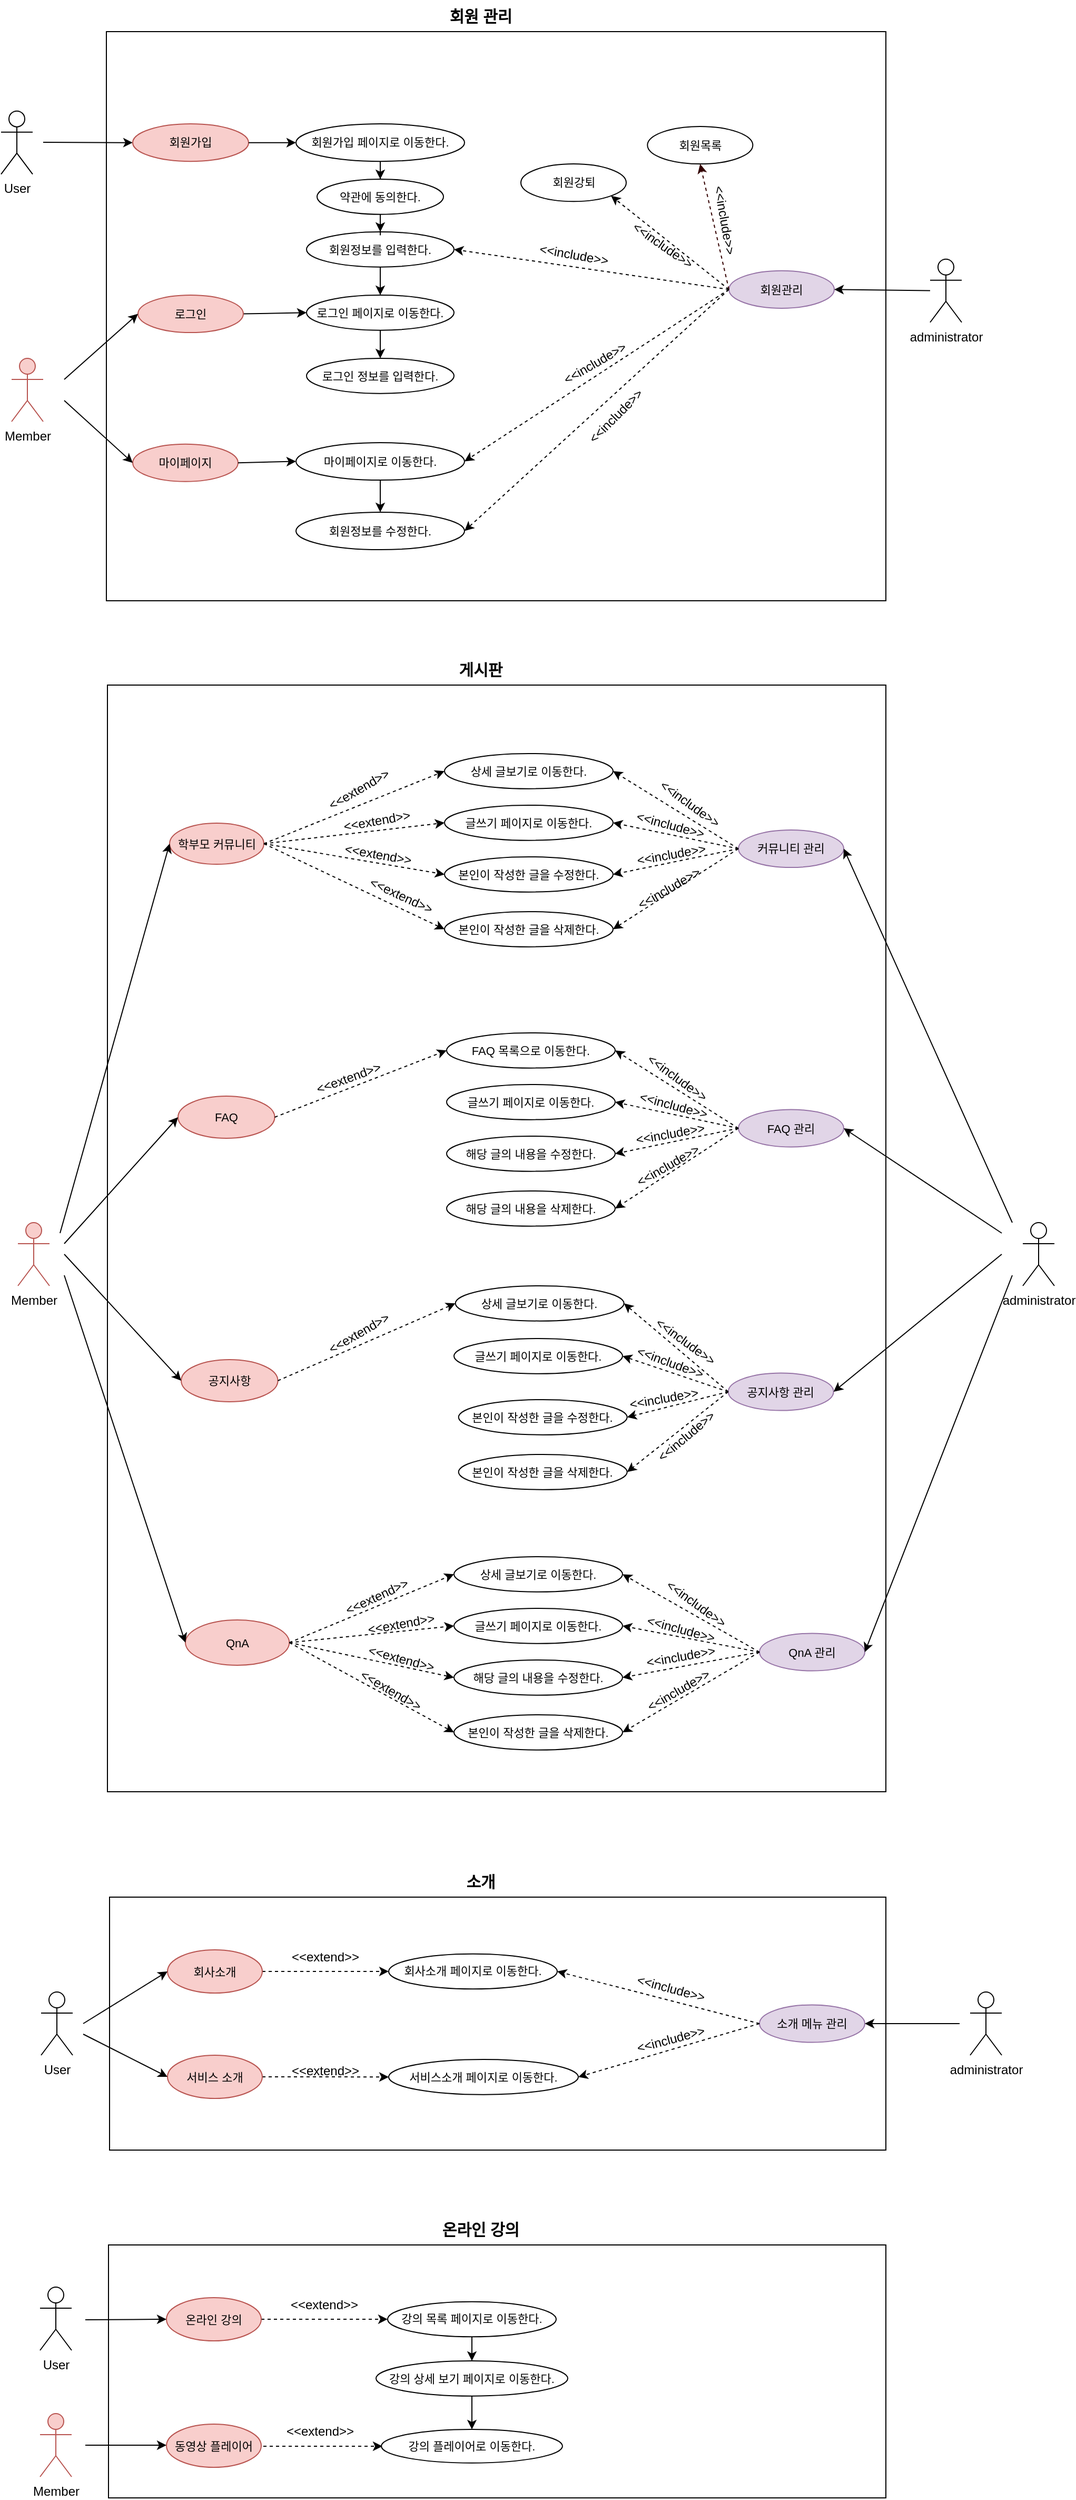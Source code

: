 <mxfile version="21.6.8" type="device">
  <diagram name="페이지-1" id="FXdm9EhiizhV5ZvjEC0G">
    <mxGraphModel dx="1861" dy="1169" grid="0" gridSize="10" guides="1" tooltips="1" connect="1" arrows="1" fold="1" page="0" pageScale="1" pageWidth="827" pageHeight="1169" math="0" shadow="0">
      <root>
        <mxCell id="0" />
        <mxCell id="1" parent="0" />
        <mxCell id="F0JioWCo4Qzg_TsHQdJf-38" value="" style="rounded=0;whiteSpace=wrap;html=1;" parent="1" vertex="1">
          <mxGeometry x="11" y="520" width="739" height="1050" as="geometry" />
        </mxCell>
        <mxCell id="-Qgl4ysdJtrphELewiQ6-1" value="" style="rounded=0;whiteSpace=wrap;html=1;" parent="1" vertex="1">
          <mxGeometry x="10" y="-100" width="740" height="540" as="geometry" />
        </mxCell>
        <object label="User" id="-Qgl4ysdJtrphELewiQ6-2">
          <mxCell style="shape=umlActor;verticalLabelPosition=bottom;verticalAlign=top;html=1;outlineConnect=0;" parent="1" vertex="1">
            <mxGeometry x="-90" y="-24.66" width="30" height="60" as="geometry" />
          </mxCell>
        </object>
        <mxCell id="-Qgl4ysdJtrphELewiQ6-11" style="edgeStyle=orthogonalEdgeStyle;rounded=0;orthogonalLoop=1;jettySize=auto;html=1;exitX=0.5;exitY=1;exitDx=0;exitDy=0;" parent="1" source="-Qgl4ysdJtrphELewiQ6-4" target="-Qgl4ysdJtrphELewiQ6-6" edge="1">
          <mxGeometry relative="1" as="geometry">
            <mxPoint x="270" y="120.0" as="sourcePoint" />
          </mxGeometry>
        </mxCell>
        <mxCell id="-Qgl4ysdJtrphELewiQ6-4" value="회원가입 페이지로 이동한다." style="ellipse;whiteSpace=wrap;html=1;fontSize=11;" parent="1" vertex="1">
          <mxGeometry x="190" y="-12.44" width="160" height="35.56" as="geometry" />
        </mxCell>
        <mxCell id="F0JioWCo4Qzg_TsHQdJf-168" style="edgeStyle=orthogonalEdgeStyle;rounded=0;orthogonalLoop=1;jettySize=auto;html=1;exitX=0.5;exitY=1;exitDx=0;exitDy=0;" parent="1" source="-Qgl4ysdJtrphELewiQ6-5" target="-Qgl4ysdJtrphELewiQ6-13" edge="1">
          <mxGeometry relative="1" as="geometry" />
        </mxCell>
        <mxCell id="-Qgl4ysdJtrphELewiQ6-5" value="회원정보를 입력한다." style="ellipse;whiteSpace=wrap;html=1;fontSize=11;" parent="1" vertex="1">
          <mxGeometry x="200" y="90" width="140" height="33.33" as="geometry" />
        </mxCell>
        <mxCell id="-Qgl4ysdJtrphELewiQ6-12" style="edgeStyle=orthogonalEdgeStyle;rounded=0;orthogonalLoop=1;jettySize=auto;html=1;exitX=0.5;exitY=1;exitDx=0;exitDy=0;" parent="1" source="-Qgl4ysdJtrphELewiQ6-6" target="-Qgl4ysdJtrphELewiQ6-5" edge="1">
          <mxGeometry relative="1" as="geometry" />
        </mxCell>
        <mxCell id="-Qgl4ysdJtrphELewiQ6-6" value="약관에 동의한다." style="ellipse;whiteSpace=wrap;html=1;fontSize=11;" parent="1" vertex="1">
          <mxGeometry x="210" y="40" width="120" height="33.34" as="geometry" />
        </mxCell>
        <mxCell id="-Qgl4ysdJtrphELewiQ6-7" value="Member" style="shape=umlActor;verticalLabelPosition=bottom;verticalAlign=top;html=1;outlineConnect=0;fillColor=#f8cecc;strokeColor=#b85450;" parent="1" vertex="1">
          <mxGeometry x="-80" y="210" width="30" height="60" as="geometry" />
        </mxCell>
        <mxCell id="-Qgl4ysdJtrphELewiQ6-10" value="" style="endArrow=classic;html=1;rounded=0;entryX=0;entryY=0.5;entryDx=0;entryDy=0;" parent="1" target="F0JioWCo4Qzg_TsHQdJf-143" edge="1">
          <mxGeometry width="50" height="50" relative="1" as="geometry">
            <mxPoint x="-50" y="5" as="sourcePoint" />
            <mxPoint x="150" y="-101" as="targetPoint" />
          </mxGeometry>
        </mxCell>
        <mxCell id="-Qgl4ysdJtrphELewiQ6-19" style="edgeStyle=orthogonalEdgeStyle;rounded=0;orthogonalLoop=1;jettySize=auto;html=1;exitX=0.5;exitY=1;exitDx=0;exitDy=0;" parent="1" source="-Qgl4ysdJtrphELewiQ6-13" target="-Qgl4ysdJtrphELewiQ6-17" edge="1">
          <mxGeometry relative="1" as="geometry" />
        </mxCell>
        <mxCell id="-Qgl4ysdJtrphELewiQ6-13" value="로그인 페이지로 이동한다." style="ellipse;whiteSpace=wrap;html=1;fontSize=11;" parent="1" vertex="1">
          <mxGeometry x="200" y="150" width="140" height="33.33" as="geometry" />
        </mxCell>
        <mxCell id="-Qgl4ysdJtrphELewiQ6-16" value="" style="endArrow=classic;html=1;rounded=0;entryX=0;entryY=0.5;entryDx=0;entryDy=0;exitX=1;exitY=0.5;exitDx=0;exitDy=0;" parent="1" source="F0JioWCo4Qzg_TsHQdJf-145" target="-Qgl4ysdJtrphELewiQ6-13" edge="1">
          <mxGeometry width="50" height="50" relative="1" as="geometry">
            <mxPoint x="105" y="148.56" as="sourcePoint" />
            <mxPoint x="470" y="197.56" as="targetPoint" />
          </mxGeometry>
        </mxCell>
        <mxCell id="-Qgl4ysdJtrphELewiQ6-17" value="로그인 정보를 입력한다." style="ellipse;whiteSpace=wrap;html=1;fontSize=11;" parent="1" vertex="1">
          <mxGeometry x="200" y="210" width="140" height="33.33" as="geometry" />
        </mxCell>
        <mxCell id="-Qgl4ysdJtrphELewiQ6-20" value="&lt;span style=&quot;font-size: 15px;&quot;&gt;회원 관리&lt;/span&gt;" style="text;html=1;align=center;verticalAlign=middle;resizable=0;points=[];autosize=1;strokeColor=none;fillColor=none;fontSize=14;fontStyle=1" parent="1" vertex="1">
          <mxGeometry x="320" y="-130" width="90" height="30" as="geometry" />
        </mxCell>
        <mxCell id="-Qgl4ysdJtrphELewiQ6-35" value="administrator" style="shape=umlActor;verticalLabelPosition=bottom;verticalAlign=top;html=1;outlineConnect=0;" parent="1" vertex="1">
          <mxGeometry x="792" y="115.88" width="30" height="60" as="geometry" />
        </mxCell>
        <mxCell id="-Qgl4ysdJtrphELewiQ6-37" value="회원관리" style="ellipse;whiteSpace=wrap;html=1;fontSize=11;fillColor=#e1d5e7;strokeColor=#9673a6;" parent="1" vertex="1">
          <mxGeometry x="601" y="126.88" width="100" height="35.56" as="geometry" />
        </mxCell>
        <mxCell id="-Qgl4ysdJtrphELewiQ6-38" value="회원강퇴" style="ellipse;whiteSpace=wrap;html=1;fontSize=11;" parent="1" vertex="1">
          <mxGeometry x="403.5" y="25.56" width="100" height="35.56" as="geometry" />
        </mxCell>
        <mxCell id="-Qgl4ysdJtrphELewiQ6-39" value="회원목록" style="ellipse;whiteSpace=wrap;html=1;fontSize=11;" parent="1" vertex="1">
          <mxGeometry x="523.67" y="-10" width="100" height="35.56" as="geometry" />
        </mxCell>
        <mxCell id="-Qgl4ysdJtrphELewiQ6-41" value="" style="endArrow=classic;html=1;rounded=0;exitX=0;exitY=0.5;exitDx=0;exitDy=0;entryX=1;entryY=0.5;entryDx=0;entryDy=0;dashed=1;" parent="1" source="-Qgl4ysdJtrphELewiQ6-37" target="-Qgl4ysdJtrphELewiQ6-5" edge="1">
          <mxGeometry width="50" height="50" relative="1" as="geometry">
            <mxPoint x="420" y="356.88" as="sourcePoint" />
            <mxPoint x="470" y="306.88" as="targetPoint" />
          </mxGeometry>
        </mxCell>
        <mxCell id="-Qgl4ysdJtrphELewiQ6-42" value="" style="endArrow=classic;html=1;rounded=0;exitX=0;exitY=0.5;exitDx=0;exitDy=0;entryX=1;entryY=1;entryDx=0;entryDy=0;dashed=1;" parent="1" source="-Qgl4ysdJtrphELewiQ6-37" target="-Qgl4ysdJtrphELewiQ6-38" edge="1">
          <mxGeometry width="50" height="50" relative="1" as="geometry">
            <mxPoint x="511" y="386.88" as="sourcePoint" />
            <mxPoint x="561" y="336.88" as="targetPoint" />
          </mxGeometry>
        </mxCell>
        <mxCell id="-Qgl4ysdJtrphELewiQ6-43" value="" style="endArrow=classic;html=1;rounded=0;entryX=0.5;entryY=1;entryDx=0;entryDy=0;exitX=0;exitY=0.5;exitDx=0;exitDy=0;fillColor=#ffe6cc;strokeColor=#330000;dashed=1;" parent="1" source="-Qgl4ysdJtrphELewiQ6-37" target="-Qgl4ysdJtrphELewiQ6-39" edge="1">
          <mxGeometry width="50" height="50" relative="1" as="geometry">
            <mxPoint x="531" y="126.88" as="sourcePoint" />
            <mxPoint x="561" y="336.88" as="targetPoint" />
          </mxGeometry>
        </mxCell>
        <mxCell id="-Qgl4ysdJtrphELewiQ6-50" value="&amp;lt;&amp;lt;include&amp;gt;&amp;gt;" style="text;html=1;strokeColor=none;fillColor=none;align=center;verticalAlign=middle;whiteSpace=wrap;rounded=0;rotation=35;" parent="1" vertex="1">
          <mxGeometry x="508" y="88.44" width="60" height="30" as="geometry" />
        </mxCell>
        <mxCell id="-Qgl4ysdJtrphELewiQ6-52" value="" style="endArrow=classic;html=1;rounded=0;entryX=1;entryY=0.5;entryDx=0;entryDy=0;" parent="1" source="-Qgl4ysdJtrphELewiQ6-35" target="-Qgl4ysdJtrphELewiQ6-37" edge="1">
          <mxGeometry width="50" height="50" relative="1" as="geometry">
            <mxPoint x="356" y="226.88" as="sourcePoint" />
            <mxPoint x="406" y="176.88" as="targetPoint" />
          </mxGeometry>
        </mxCell>
        <mxCell id="F0JioWCo4Qzg_TsHQdJf-1" value="&amp;lt;&amp;lt;include&amp;gt;&amp;gt;" style="text;html=1;strokeColor=none;fillColor=none;align=center;verticalAlign=middle;whiteSpace=wrap;rounded=0;rotation=80;" parent="1" vertex="1">
          <mxGeometry x="566.33" y="64.44" width="60" height="30" as="geometry" />
        </mxCell>
        <mxCell id="F0JioWCo4Qzg_TsHQdJf-2" value="&amp;lt;&amp;lt;include&amp;gt;&amp;gt;" style="text;html=1;strokeColor=none;fillColor=none;align=center;verticalAlign=middle;whiteSpace=wrap;rounded=0;rotation=10;" parent="1" vertex="1">
          <mxGeometry x="424" y="96.88" width="60" height="30" as="geometry" />
        </mxCell>
        <mxCell id="F0JioWCo4Qzg_TsHQdJf-15" value="학부모 커뮤니티" style="ellipse;whiteSpace=wrap;html=1;fontSize=11;fillColor=#f8cecc;strokeColor=#b85450;" parent="1" vertex="1">
          <mxGeometry x="70" y="651" width="89.51" height="39" as="geometry" />
        </mxCell>
        <mxCell id="F0JioWCo4Qzg_TsHQdJf-16" value="" style="endArrow=classic;html=1;rounded=0;entryX=0;entryY=0.5;entryDx=0;entryDy=0;" parent="1" target="F0JioWCo4Qzg_TsHQdJf-15" edge="1">
          <mxGeometry width="50" height="50" relative="1" as="geometry">
            <mxPoint x="-34" y="1040" as="sourcePoint" />
            <mxPoint x="56" y="537.33" as="targetPoint" />
          </mxGeometry>
        </mxCell>
        <mxCell id="F0JioWCo4Qzg_TsHQdJf-17" value="글쓰기 페이지로 이동한다." style="ellipse;whiteSpace=wrap;html=1;fontSize=11;" parent="1" vertex="1">
          <mxGeometry x="331" y="634" width="160" height="33.33" as="geometry" />
        </mxCell>
        <mxCell id="F0JioWCo4Qzg_TsHQdJf-18" value="상세 글보기로 이동한다." style="ellipse;whiteSpace=wrap;html=1;fontSize=11;" parent="1" vertex="1">
          <mxGeometry x="331" y="585" width="160" height="33.33" as="geometry" />
        </mxCell>
        <mxCell id="F0JioWCo4Qzg_TsHQdJf-19" value="본인이 작성한 글을 수정한다." style="ellipse;whiteSpace=wrap;html=1;fontSize=11;" parent="1" vertex="1">
          <mxGeometry x="331" y="683" width="160" height="33.33" as="geometry" />
        </mxCell>
        <mxCell id="F0JioWCo4Qzg_TsHQdJf-20" value="본인이 작성한 글을 삭제한다." style="ellipse;whiteSpace=wrap;html=1;fontSize=11;" parent="1" vertex="1">
          <mxGeometry x="331" y="735" width="160" height="33.33" as="geometry" />
        </mxCell>
        <mxCell id="F0JioWCo4Qzg_TsHQdJf-21" value="" style="endArrow=classic;html=1;rounded=0;entryX=0;entryY=0.5;entryDx=0;entryDy=0;exitX=1;exitY=0.5;exitDx=0;exitDy=0;dashed=1;" parent="1" source="F0JioWCo4Qzg_TsHQdJf-15" target="F0JioWCo4Qzg_TsHQdJf-18" edge="1">
          <mxGeometry width="50" height="50" relative="1" as="geometry">
            <mxPoint x="221" y="676" as="sourcePoint" />
            <mxPoint x="451" y="605" as="targetPoint" />
          </mxGeometry>
        </mxCell>
        <mxCell id="F0JioWCo4Qzg_TsHQdJf-22" value="" style="endArrow=classic;html=1;rounded=0;entryX=0;entryY=0.5;entryDx=0;entryDy=0;exitX=1;exitY=0.5;exitDx=0;exitDy=0;dashed=1;" parent="1" source="F0JioWCo4Qzg_TsHQdJf-15" target="F0JioWCo4Qzg_TsHQdJf-17" edge="1">
          <mxGeometry width="50" height="50" relative="1" as="geometry">
            <mxPoint x="291" y="675" as="sourcePoint" />
            <mxPoint x="451" y="605" as="targetPoint" />
          </mxGeometry>
        </mxCell>
        <mxCell id="F0JioWCo4Qzg_TsHQdJf-23" value="" style="endArrow=classic;html=1;rounded=0;exitX=1;exitY=0.5;exitDx=0;exitDy=0;entryX=0;entryY=0.5;entryDx=0;entryDy=0;dashed=1;" parent="1" source="F0JioWCo4Qzg_TsHQdJf-15" target="F0JioWCo4Qzg_TsHQdJf-19" edge="1">
          <mxGeometry width="50" height="50" relative="1" as="geometry">
            <mxPoint x="291" y="675.5" as="sourcePoint" />
            <mxPoint x="451" y="605" as="targetPoint" />
          </mxGeometry>
        </mxCell>
        <mxCell id="F0JioWCo4Qzg_TsHQdJf-24" value="" style="endArrow=classic;html=1;rounded=0;entryX=0;entryY=0.5;entryDx=0;entryDy=0;exitX=1;exitY=0.5;exitDx=0;exitDy=0;dashed=1;" parent="1" source="F0JioWCo4Qzg_TsHQdJf-15" target="F0JioWCo4Qzg_TsHQdJf-20" edge="1">
          <mxGeometry width="50" height="50" relative="1" as="geometry">
            <mxPoint x="291" y="675" as="sourcePoint" />
            <mxPoint x="451" y="605" as="targetPoint" />
          </mxGeometry>
        </mxCell>
        <mxCell id="F0JioWCo4Qzg_TsHQdJf-25" value="&amp;lt;&amp;lt;extend&amp;gt;&amp;gt;" style="text;html=1;strokeColor=none;fillColor=none;align=center;verticalAlign=middle;whiteSpace=wrap;rounded=0;rotation=-30;" parent="1" vertex="1">
          <mxGeometry x="220" y="604" width="60" height="30" as="geometry" />
        </mxCell>
        <mxCell id="F0JioWCo4Qzg_TsHQdJf-26" value="커뮤니티 관리" style="ellipse;whiteSpace=wrap;html=1;fontSize=11;fillColor=#e1d5e7;strokeColor=#9673a6;" parent="1" vertex="1">
          <mxGeometry x="610" y="657.49" width="100" height="35.56" as="geometry" />
        </mxCell>
        <mxCell id="F0JioWCo4Qzg_TsHQdJf-27" value="" style="endArrow=classic;html=1;rounded=0;exitX=0;exitY=0.5;exitDx=0;exitDy=0;entryX=1;entryY=0.5;entryDx=0;entryDy=0;dashed=1;" parent="1" source="F0JioWCo4Qzg_TsHQdJf-26" target="F0JioWCo4Qzg_TsHQdJf-18" edge="1">
          <mxGeometry width="50" height="50" relative="1" as="geometry">
            <mxPoint x="326" y="655" as="sourcePoint" />
            <mxPoint x="376" y="605" as="targetPoint" />
          </mxGeometry>
        </mxCell>
        <mxCell id="F0JioWCo4Qzg_TsHQdJf-28" value="" style="endArrow=classic;html=1;rounded=0;entryX=1;entryY=0.5;entryDx=0;entryDy=0;exitX=0;exitY=0.5;exitDx=0;exitDy=0;dashed=1;" parent="1" source="F0JioWCo4Qzg_TsHQdJf-26" target="F0JioWCo4Qzg_TsHQdJf-17" edge="1">
          <mxGeometry width="50" height="50" relative="1" as="geometry">
            <mxPoint x="446" y="673" as="sourcePoint" />
            <mxPoint x="376" y="605" as="targetPoint" />
          </mxGeometry>
        </mxCell>
        <mxCell id="F0JioWCo4Qzg_TsHQdJf-29" value="" style="endArrow=classic;html=1;rounded=0;exitX=0;exitY=0.5;exitDx=0;exitDy=0;entryX=1;entryY=0.5;entryDx=0;entryDy=0;dashed=1;" parent="1" source="F0JioWCo4Qzg_TsHQdJf-26" target="F0JioWCo4Qzg_TsHQdJf-19" edge="1">
          <mxGeometry width="50" height="50" relative="1" as="geometry">
            <mxPoint x="326" y="655" as="sourcePoint" />
            <mxPoint x="376" y="605" as="targetPoint" />
          </mxGeometry>
        </mxCell>
        <mxCell id="F0JioWCo4Qzg_TsHQdJf-30" value="" style="endArrow=classic;html=1;rounded=0;exitX=0;exitY=0.5;exitDx=0;exitDy=0;entryX=1;entryY=0.5;entryDx=0;entryDy=0;dashed=1;" parent="1" source="F0JioWCo4Qzg_TsHQdJf-26" target="F0JioWCo4Qzg_TsHQdJf-20" edge="1">
          <mxGeometry width="50" height="50" relative="1" as="geometry">
            <mxPoint x="326" y="655" as="sourcePoint" />
            <mxPoint x="376" y="605" as="targetPoint" />
          </mxGeometry>
        </mxCell>
        <mxCell id="F0JioWCo4Qzg_TsHQdJf-31" value="&amp;lt;&amp;lt;include&amp;gt;&amp;gt;" style="text;html=1;strokeColor=none;fillColor=none;align=center;verticalAlign=middle;whiteSpace=wrap;rounded=0;rotation=36;" parent="1" vertex="1">
          <mxGeometry x="534" y="618" width="60" height="30" as="geometry" />
        </mxCell>
        <mxCell id="F0JioWCo4Qzg_TsHQdJf-32" value="&amp;lt;&amp;lt;extend&amp;gt;&amp;gt;" style="text;html=1;strokeColor=none;fillColor=none;align=center;verticalAlign=middle;whiteSpace=wrap;rounded=0;rotation=-10;" parent="1" vertex="1">
          <mxGeometry x="237" y="634.33" width="60" height="30" as="geometry" />
        </mxCell>
        <mxCell id="F0JioWCo4Qzg_TsHQdJf-33" value="&amp;lt;&amp;lt;extend&amp;gt;&amp;gt;" style="text;html=1;strokeColor=none;fillColor=none;align=center;verticalAlign=middle;whiteSpace=wrap;rounded=0;rotation=10;" parent="1" vertex="1">
          <mxGeometry x="238" y="666.33" width="60" height="30" as="geometry" />
        </mxCell>
        <mxCell id="F0JioWCo4Qzg_TsHQdJf-34" value="&amp;lt;&amp;lt;extend&amp;gt;&amp;gt;" style="text;html=1;strokeColor=none;fillColor=none;align=center;verticalAlign=middle;whiteSpace=wrap;rounded=0;rotation=25;" parent="1" vertex="1">
          <mxGeometry x="260" y="705" width="60" height="30" as="geometry" />
        </mxCell>
        <mxCell id="F0JioWCo4Qzg_TsHQdJf-35" value="&amp;lt;&amp;lt;include&amp;gt;&amp;gt;" style="text;html=1;strokeColor=none;fillColor=none;align=center;verticalAlign=middle;whiteSpace=wrap;rounded=0;rotation=15;" parent="1" vertex="1">
          <mxGeometry x="509.0" y="641.75" width="72.65" height="23.15" as="geometry" />
        </mxCell>
        <mxCell id="F0JioWCo4Qzg_TsHQdJf-36" value="&amp;lt;&amp;lt;include&amp;gt;&amp;gt;" style="text;html=1;strokeColor=none;fillColor=none;align=center;verticalAlign=middle;whiteSpace=wrap;rounded=0;rotation=-10;" parent="1" vertex="1">
          <mxGeometry x="510.0" y="669.9" width="72.65" height="23.15" as="geometry" />
        </mxCell>
        <mxCell id="F0JioWCo4Qzg_TsHQdJf-37" value="&amp;lt;&amp;lt;include&amp;gt;&amp;gt;" style="text;html=1;strokeColor=none;fillColor=none;align=center;verticalAlign=middle;whiteSpace=wrap;rounded=0;rotation=-30;" parent="1" vertex="1">
          <mxGeometry x="508.0" y="701.75" width="72.65" height="23.15" as="geometry" />
        </mxCell>
        <mxCell id="F0JioWCo4Qzg_TsHQdJf-39" value="&lt;span style=&quot;font-size: 15px;&quot;&gt;게시판&lt;/span&gt;" style="text;html=1;align=center;verticalAlign=middle;resizable=0;points=[];autosize=1;strokeColor=none;fillColor=none;fontSize=14;fontStyle=1" parent="1" vertex="1">
          <mxGeometry x="330" y="490" width="70" height="30" as="geometry" />
        </mxCell>
        <mxCell id="F0JioWCo4Qzg_TsHQdJf-40" value="Member" style="shape=umlActor;verticalLabelPosition=bottom;verticalAlign=top;html=1;outlineConnect=0;fillColor=#f8cecc;strokeColor=#b85450;" parent="1" vertex="1">
          <mxGeometry x="-74" y="1030" width="30" height="60" as="geometry" />
        </mxCell>
        <mxCell id="F0JioWCo4Qzg_TsHQdJf-42" value="administrator" style="shape=umlActor;verticalLabelPosition=bottom;verticalAlign=top;html=1;outlineConnect=0;" parent="1" vertex="1">
          <mxGeometry x="880" y="1030" width="30" height="60" as="geometry" />
        </mxCell>
        <mxCell id="F0JioWCo4Qzg_TsHQdJf-43" value="FAQ" style="ellipse;whiteSpace=wrap;html=1;fontSize=11;fillColor=#f8cecc;strokeColor=#b85450;" parent="1" vertex="1">
          <mxGeometry x="78" y="910" width="91.8" height="40" as="geometry" />
        </mxCell>
        <mxCell id="F0JioWCo4Qzg_TsHQdJf-44" value="글쓰기 페이지로 이동한다." style="ellipse;whiteSpace=wrap;html=1;fontSize=11;" parent="1" vertex="1">
          <mxGeometry x="333" y="899" width="160" height="33.33" as="geometry" />
        </mxCell>
        <mxCell id="F0JioWCo4Qzg_TsHQdJf-45" value="FAQ 목록으로 이동한다." style="ellipse;whiteSpace=wrap;html=1;fontSize=11;" parent="1" vertex="1">
          <mxGeometry x="333" y="850" width="160" height="33.33" as="geometry" />
        </mxCell>
        <mxCell id="F0JioWCo4Qzg_TsHQdJf-46" value="해당 글의 내용을 수정한다." style="ellipse;whiteSpace=wrap;html=1;fontSize=11;" parent="1" vertex="1">
          <mxGeometry x="333" y="948" width="160" height="33.33" as="geometry" />
        </mxCell>
        <mxCell id="F0JioWCo4Qzg_TsHQdJf-47" value="해당 글의 내용을 삭제한다." style="ellipse;whiteSpace=wrap;html=1;fontSize=11;" parent="1" vertex="1">
          <mxGeometry x="333" y="1000" width="160" height="33.33" as="geometry" />
        </mxCell>
        <mxCell id="F0JioWCo4Qzg_TsHQdJf-48" value="" style="endArrow=classic;html=1;rounded=0;entryX=0;entryY=0.5;entryDx=0;entryDy=0;exitX=1;exitY=0.5;exitDx=0;exitDy=0;dashed=1;" parent="1" source="F0JioWCo4Qzg_TsHQdJf-43" target="F0JioWCo4Qzg_TsHQdJf-45" edge="1">
          <mxGeometry width="50" height="50" relative="1" as="geometry">
            <mxPoint x="223" y="941" as="sourcePoint" />
            <mxPoint x="453" y="870" as="targetPoint" />
          </mxGeometry>
        </mxCell>
        <mxCell id="F0JioWCo4Qzg_TsHQdJf-52" value="&amp;lt;&amp;lt;extend&amp;gt;&amp;gt;" style="text;html=1;strokeColor=none;fillColor=none;align=center;verticalAlign=middle;whiteSpace=wrap;rounded=0;rotation=-20;" parent="1" vertex="1">
          <mxGeometry x="210" y="877.75" width="60" height="30" as="geometry" />
        </mxCell>
        <mxCell id="F0JioWCo4Qzg_TsHQdJf-53" value="FAQ 관리" style="ellipse;whiteSpace=wrap;html=1;fontSize=11;fillColor=#e1d5e7;strokeColor=#9673a6;" parent="1" vertex="1">
          <mxGeometry x="610" y="922.72" width="100" height="35.56" as="geometry" />
        </mxCell>
        <mxCell id="F0JioWCo4Qzg_TsHQdJf-54" value="" style="endArrow=classic;html=1;rounded=0;exitX=0;exitY=0.5;exitDx=0;exitDy=0;entryX=1;entryY=0.5;entryDx=0;entryDy=0;dashed=1;" parent="1" source="F0JioWCo4Qzg_TsHQdJf-53" target="F0JioWCo4Qzg_TsHQdJf-45" edge="1">
          <mxGeometry width="50" height="50" relative="1" as="geometry">
            <mxPoint x="328" y="920" as="sourcePoint" />
            <mxPoint x="378" y="870" as="targetPoint" />
          </mxGeometry>
        </mxCell>
        <mxCell id="F0JioWCo4Qzg_TsHQdJf-55" value="" style="endArrow=classic;html=1;rounded=0;entryX=1;entryY=0.5;entryDx=0;entryDy=0;exitX=0;exitY=0.5;exitDx=0;exitDy=0;dashed=1;" parent="1" source="F0JioWCo4Qzg_TsHQdJf-53" target="F0JioWCo4Qzg_TsHQdJf-44" edge="1">
          <mxGeometry width="50" height="50" relative="1" as="geometry">
            <mxPoint x="448" y="938" as="sourcePoint" />
            <mxPoint x="378" y="870" as="targetPoint" />
          </mxGeometry>
        </mxCell>
        <mxCell id="F0JioWCo4Qzg_TsHQdJf-56" value="" style="endArrow=classic;html=1;rounded=0;exitX=0;exitY=0.5;exitDx=0;exitDy=0;entryX=1;entryY=0.5;entryDx=0;entryDy=0;dashed=1;" parent="1" source="F0JioWCo4Qzg_TsHQdJf-53" target="F0JioWCo4Qzg_TsHQdJf-46" edge="1">
          <mxGeometry width="50" height="50" relative="1" as="geometry">
            <mxPoint x="328" y="920" as="sourcePoint" />
            <mxPoint x="378" y="870" as="targetPoint" />
          </mxGeometry>
        </mxCell>
        <mxCell id="F0JioWCo4Qzg_TsHQdJf-57" value="" style="endArrow=classic;html=1;rounded=0;exitX=0;exitY=0.5;exitDx=0;exitDy=0;entryX=1;entryY=0.5;entryDx=0;entryDy=0;dashed=1;" parent="1" source="F0JioWCo4Qzg_TsHQdJf-53" target="F0JioWCo4Qzg_TsHQdJf-47" edge="1">
          <mxGeometry width="50" height="50" relative="1" as="geometry">
            <mxPoint x="328" y="920" as="sourcePoint" />
            <mxPoint x="378" y="870" as="targetPoint" />
          </mxGeometry>
        </mxCell>
        <mxCell id="F0JioWCo4Qzg_TsHQdJf-58" value="&amp;lt;&amp;lt;include&amp;gt;&amp;gt;" style="text;html=1;strokeColor=none;fillColor=none;align=center;verticalAlign=middle;whiteSpace=wrap;rounded=0;rotation=36;" parent="1" vertex="1">
          <mxGeometry x="522" y="878" width="60" height="30" as="geometry" />
        </mxCell>
        <mxCell id="F0JioWCo4Qzg_TsHQdJf-62" value="&amp;lt;&amp;lt;include&amp;gt;&amp;gt;" style="text;html=1;strokeColor=none;fillColor=none;align=center;verticalAlign=middle;whiteSpace=wrap;rounded=0;rotation=15;" parent="1" vertex="1">
          <mxGeometry x="512.0" y="907.75" width="72.65" height="23.15" as="geometry" />
        </mxCell>
        <mxCell id="F0JioWCo4Qzg_TsHQdJf-63" value="&amp;lt;&amp;lt;include&amp;gt;&amp;gt;" style="text;html=1;strokeColor=none;fillColor=none;align=center;verticalAlign=middle;whiteSpace=wrap;rounded=0;rotation=-10;" parent="1" vertex="1">
          <mxGeometry x="509.0" y="934.9" width="72.65" height="23.15" as="geometry" />
        </mxCell>
        <mxCell id="F0JioWCo4Qzg_TsHQdJf-64" value="&amp;lt;&amp;lt;include&amp;gt;&amp;gt;" style="text;html=1;strokeColor=none;fillColor=none;align=center;verticalAlign=middle;whiteSpace=wrap;rounded=0;rotation=-30;" parent="1" vertex="1">
          <mxGeometry x="507.0" y="964.75" width="72.65" height="23.15" as="geometry" />
        </mxCell>
        <mxCell id="F0JioWCo4Qzg_TsHQdJf-65" value="공지사항" style="ellipse;whiteSpace=wrap;html=1;fontSize=11;fillColor=#f8cecc;strokeColor=#b85450;" parent="1" vertex="1">
          <mxGeometry x="81" y="1160" width="91.8" height="40" as="geometry" />
        </mxCell>
        <mxCell id="F0JioWCo4Qzg_TsHQdJf-66" value="글쓰기 페이지로 이동한다." style="ellipse;whiteSpace=wrap;html=1;fontSize=11;" parent="1" vertex="1">
          <mxGeometry x="340" y="1140" width="160" height="33.33" as="geometry" />
        </mxCell>
        <mxCell id="F0JioWCo4Qzg_TsHQdJf-67" value="상세 글보기로 이동한다." style="ellipse;whiteSpace=wrap;html=1;fontSize=11;" parent="1" vertex="1">
          <mxGeometry x="341.35" y="1090.0" width="160" height="33.33" as="geometry" />
        </mxCell>
        <mxCell id="F0JioWCo4Qzg_TsHQdJf-68" value="본인이 작성한 글을 수정한다." style="ellipse;whiteSpace=wrap;html=1;fontSize=11;" parent="1" vertex="1">
          <mxGeometry x="344.35" y="1198" width="160" height="33.33" as="geometry" />
        </mxCell>
        <mxCell id="F0JioWCo4Qzg_TsHQdJf-69" value="본인이 작성한 글을 삭제한다." style="ellipse;whiteSpace=wrap;html=1;fontSize=11;" parent="1" vertex="1">
          <mxGeometry x="344.35" y="1250" width="160" height="33.33" as="geometry" />
        </mxCell>
        <mxCell id="F0JioWCo4Qzg_TsHQdJf-70" value="" style="endArrow=classic;html=1;rounded=0;entryX=0;entryY=0.5;entryDx=0;entryDy=0;exitX=1;exitY=0.5;exitDx=0;exitDy=0;dashed=1;" parent="1" source="F0JioWCo4Qzg_TsHQdJf-65" target="F0JioWCo4Qzg_TsHQdJf-67" edge="1">
          <mxGeometry width="50" height="50" relative="1" as="geometry">
            <mxPoint x="226" y="1191" as="sourcePoint" />
            <mxPoint x="250.0" y="1132.335" as="targetPoint" />
          </mxGeometry>
        </mxCell>
        <mxCell id="F0JioWCo4Qzg_TsHQdJf-72" value="공지사항 관리" style="ellipse;whiteSpace=wrap;html=1;fontSize=11;fillColor=#e1d5e7;strokeColor=#9673a6;" parent="1" vertex="1">
          <mxGeometry x="600.35" y="1172.72" width="100" height="35.56" as="geometry" />
        </mxCell>
        <mxCell id="F0JioWCo4Qzg_TsHQdJf-73" value="" style="endArrow=classic;html=1;rounded=0;exitX=0;exitY=0.5;exitDx=0;exitDy=0;entryX=1;entryY=0.5;entryDx=0;entryDy=0;dashed=1;" parent="1" source="F0JioWCo4Qzg_TsHQdJf-72" target="F0JioWCo4Qzg_TsHQdJf-67" edge="1">
          <mxGeometry width="50" height="50" relative="1" as="geometry">
            <mxPoint x="305.35" y="1170" as="sourcePoint" />
            <mxPoint x="355.35" y="1120" as="targetPoint" />
          </mxGeometry>
        </mxCell>
        <mxCell id="F0JioWCo4Qzg_TsHQdJf-74" value="" style="endArrow=classic;html=1;rounded=0;entryX=1;entryY=0.5;entryDx=0;entryDy=0;exitX=0;exitY=0.5;exitDx=0;exitDy=0;dashed=1;" parent="1" source="F0JioWCo4Qzg_TsHQdJf-72" target="F0JioWCo4Qzg_TsHQdJf-66" edge="1">
          <mxGeometry width="50" height="50" relative="1" as="geometry">
            <mxPoint x="425.35" y="1188" as="sourcePoint" />
            <mxPoint x="355.35" y="1120" as="targetPoint" />
          </mxGeometry>
        </mxCell>
        <mxCell id="F0JioWCo4Qzg_TsHQdJf-75" value="" style="endArrow=classic;html=1;rounded=0;exitX=0;exitY=0.5;exitDx=0;exitDy=0;entryX=1;entryY=0.5;entryDx=0;entryDy=0;dashed=1;" parent="1" source="F0JioWCo4Qzg_TsHQdJf-72" target="F0JioWCo4Qzg_TsHQdJf-68" edge="1">
          <mxGeometry width="50" height="50" relative="1" as="geometry">
            <mxPoint x="305.35" y="1170" as="sourcePoint" />
            <mxPoint x="355.35" y="1120" as="targetPoint" />
          </mxGeometry>
        </mxCell>
        <mxCell id="F0JioWCo4Qzg_TsHQdJf-76" value="" style="endArrow=classic;html=1;rounded=0;exitX=0;exitY=0.5;exitDx=0;exitDy=0;entryX=1;entryY=0.5;entryDx=0;entryDy=0;dashed=1;" parent="1" source="F0JioWCo4Qzg_TsHQdJf-72" target="F0JioWCo4Qzg_TsHQdJf-69" edge="1">
          <mxGeometry width="50" height="50" relative="1" as="geometry">
            <mxPoint x="305.35" y="1170" as="sourcePoint" />
            <mxPoint x="355.35" y="1120" as="targetPoint" />
          </mxGeometry>
        </mxCell>
        <mxCell id="F0JioWCo4Qzg_TsHQdJf-77" value="&amp;lt;&amp;lt;include&amp;gt;&amp;gt;" style="text;html=1;strokeColor=none;fillColor=none;align=center;verticalAlign=middle;whiteSpace=wrap;rounded=0;rotation=36;" parent="1" vertex="1">
          <mxGeometry x="529.65" y="1127.75" width="60" height="30" as="geometry" />
        </mxCell>
        <mxCell id="F0JioWCo4Qzg_TsHQdJf-78" value="&amp;lt;&amp;lt;include&amp;gt;&amp;gt;" style="text;html=1;strokeColor=none;fillColor=none;align=center;verticalAlign=middle;whiteSpace=wrap;rounded=0;rotation=20;" parent="1" vertex="1">
          <mxGeometry x="509.0" y="1151.18" width="72.65" height="23.15" as="geometry" />
        </mxCell>
        <mxCell id="F0JioWCo4Qzg_TsHQdJf-79" value="&amp;lt;&amp;lt;include&amp;gt;&amp;gt;" style="text;html=1;strokeColor=none;fillColor=none;align=center;verticalAlign=middle;whiteSpace=wrap;rounded=0;rotation=-10;" parent="1" vertex="1">
          <mxGeometry x="503.35" y="1185.9" width="72.65" height="23.15" as="geometry" />
        </mxCell>
        <mxCell id="F0JioWCo4Qzg_TsHQdJf-80" value="&amp;lt;&amp;lt;include&amp;gt;&amp;gt;" style="text;html=1;strokeColor=none;fillColor=none;align=center;verticalAlign=middle;whiteSpace=wrap;rounded=0;rotation=-40;" parent="1" vertex="1">
          <mxGeometry x="524.0" y="1221" width="72.65" height="23.15" as="geometry" />
        </mxCell>
        <mxCell id="F0JioWCo4Qzg_TsHQdJf-97" value="QnA" style="ellipse;whiteSpace=wrap;html=1;fontSize=11;fillColor=#f8cecc;strokeColor=#b85450;" parent="1" vertex="1">
          <mxGeometry x="85" y="1407" width="98.69" height="43" as="geometry" />
        </mxCell>
        <mxCell id="F0JioWCo4Qzg_TsHQdJf-98" value="" style="endArrow=classic;html=1;rounded=0;entryX=0;entryY=0.5;entryDx=0;entryDy=0;" parent="1" target="F0JioWCo4Qzg_TsHQdJf-97" edge="1">
          <mxGeometry width="50" height="50" relative="1" as="geometry">
            <mxPoint x="-30" y="1080" as="sourcePoint" />
            <mxPoint x="65" y="1299.33" as="targetPoint" />
          </mxGeometry>
        </mxCell>
        <mxCell id="F0JioWCo4Qzg_TsHQdJf-99" value="글쓰기 페이지로 이동한다." style="ellipse;whiteSpace=wrap;html=1;fontSize=11;" parent="1" vertex="1">
          <mxGeometry x="340" y="1396" width="160" height="33.33" as="geometry" />
        </mxCell>
        <mxCell id="F0JioWCo4Qzg_TsHQdJf-100" value="상세 글보기로 이동한다." style="ellipse;whiteSpace=wrap;html=1;fontSize=11;" parent="1" vertex="1">
          <mxGeometry x="340" y="1347" width="160" height="33.33" as="geometry" />
        </mxCell>
        <mxCell id="F0JioWCo4Qzg_TsHQdJf-101" value="해당 글의 내용을 수정한다." style="ellipse;whiteSpace=wrap;html=1;fontSize=11;" parent="1" vertex="1">
          <mxGeometry x="340" y="1445" width="160" height="33.33" as="geometry" />
        </mxCell>
        <mxCell id="F0JioWCo4Qzg_TsHQdJf-102" value="본인이 작성한 글을 삭제한다." style="ellipse;whiteSpace=wrap;html=1;fontSize=11;" parent="1" vertex="1">
          <mxGeometry x="340" y="1497" width="160" height="33.33" as="geometry" />
        </mxCell>
        <mxCell id="F0JioWCo4Qzg_TsHQdJf-103" value="" style="endArrow=classic;html=1;rounded=0;entryX=0;entryY=0.5;entryDx=0;entryDy=0;exitX=1;exitY=0.5;exitDx=0;exitDy=0;dashed=1;" parent="1" source="F0JioWCo4Qzg_TsHQdJf-97" target="F0JioWCo4Qzg_TsHQdJf-100" edge="1">
          <mxGeometry width="50" height="50" relative="1" as="geometry">
            <mxPoint x="230" y="1438" as="sourcePoint" />
            <mxPoint x="460" y="1367" as="targetPoint" />
          </mxGeometry>
        </mxCell>
        <mxCell id="F0JioWCo4Qzg_TsHQdJf-104" value="" style="endArrow=classic;html=1;rounded=0;entryX=0;entryY=0.5;entryDx=0;entryDy=0;exitX=1;exitY=0.5;exitDx=0;exitDy=0;dashed=1;" parent="1" source="F0JioWCo4Qzg_TsHQdJf-97" target="F0JioWCo4Qzg_TsHQdJf-99" edge="1">
          <mxGeometry width="50" height="50" relative="1" as="geometry">
            <mxPoint x="300" y="1437" as="sourcePoint" />
            <mxPoint x="460" y="1367" as="targetPoint" />
          </mxGeometry>
        </mxCell>
        <mxCell id="F0JioWCo4Qzg_TsHQdJf-105" value="" style="endArrow=classic;html=1;rounded=0;exitX=1;exitY=0.5;exitDx=0;exitDy=0;entryX=0;entryY=0.5;entryDx=0;entryDy=0;dashed=1;" parent="1" source="F0JioWCo4Qzg_TsHQdJf-97" target="F0JioWCo4Qzg_TsHQdJf-101" edge="1">
          <mxGeometry width="50" height="50" relative="1" as="geometry">
            <mxPoint x="300" y="1437.5" as="sourcePoint" />
            <mxPoint x="460" y="1367" as="targetPoint" />
          </mxGeometry>
        </mxCell>
        <mxCell id="F0JioWCo4Qzg_TsHQdJf-106" value="" style="endArrow=classic;html=1;rounded=0;entryX=0;entryY=0.5;entryDx=0;entryDy=0;exitX=1;exitY=0.5;exitDx=0;exitDy=0;dashed=1;" parent="1" source="F0JioWCo4Qzg_TsHQdJf-97" target="F0JioWCo4Qzg_TsHQdJf-102" edge="1">
          <mxGeometry width="50" height="50" relative="1" as="geometry">
            <mxPoint x="300" y="1437" as="sourcePoint" />
            <mxPoint x="460" y="1367" as="targetPoint" />
          </mxGeometry>
        </mxCell>
        <mxCell id="F0JioWCo4Qzg_TsHQdJf-107" value="&amp;lt;&amp;lt;extend&amp;gt;&amp;gt;" style="text;html=1;strokeColor=none;fillColor=none;align=center;verticalAlign=middle;whiteSpace=wrap;rounded=0;rotation=-25;" parent="1" vertex="1">
          <mxGeometry x="237" y="1370" width="60" height="30" as="geometry" />
        </mxCell>
        <mxCell id="F0JioWCo4Qzg_TsHQdJf-108" value="QnA 관리" style="ellipse;whiteSpace=wrap;html=1;fontSize=11;fillColor=#e1d5e7;strokeColor=#9673a6;" parent="1" vertex="1">
          <mxGeometry x="630" y="1419.72" width="100" height="35.56" as="geometry" />
        </mxCell>
        <mxCell id="F0JioWCo4Qzg_TsHQdJf-109" value="" style="endArrow=classic;html=1;rounded=0;exitX=0;exitY=0.5;exitDx=0;exitDy=0;entryX=1;entryY=0.5;entryDx=0;entryDy=0;dashed=1;" parent="1" source="F0JioWCo4Qzg_TsHQdJf-108" target="F0JioWCo4Qzg_TsHQdJf-100" edge="1">
          <mxGeometry width="50" height="50" relative="1" as="geometry">
            <mxPoint x="335" y="1417" as="sourcePoint" />
            <mxPoint x="385" y="1367" as="targetPoint" />
          </mxGeometry>
        </mxCell>
        <mxCell id="F0JioWCo4Qzg_TsHQdJf-110" value="" style="endArrow=classic;html=1;rounded=0;entryX=1;entryY=0.5;entryDx=0;entryDy=0;exitX=0;exitY=0.5;exitDx=0;exitDy=0;dashed=1;" parent="1" source="F0JioWCo4Qzg_TsHQdJf-108" target="F0JioWCo4Qzg_TsHQdJf-99" edge="1">
          <mxGeometry width="50" height="50" relative="1" as="geometry">
            <mxPoint x="455" y="1435" as="sourcePoint" />
            <mxPoint x="385" y="1367" as="targetPoint" />
          </mxGeometry>
        </mxCell>
        <mxCell id="F0JioWCo4Qzg_TsHQdJf-111" value="" style="endArrow=classic;html=1;rounded=0;exitX=0;exitY=0.5;exitDx=0;exitDy=0;entryX=1;entryY=0.5;entryDx=0;entryDy=0;dashed=1;" parent="1" source="F0JioWCo4Qzg_TsHQdJf-108" target="F0JioWCo4Qzg_TsHQdJf-101" edge="1">
          <mxGeometry width="50" height="50" relative="1" as="geometry">
            <mxPoint x="335" y="1417" as="sourcePoint" />
            <mxPoint x="385" y="1367" as="targetPoint" />
          </mxGeometry>
        </mxCell>
        <mxCell id="F0JioWCo4Qzg_TsHQdJf-112" value="" style="endArrow=classic;html=1;rounded=0;exitX=0;exitY=0.5;exitDx=0;exitDy=0;entryX=1;entryY=0.5;entryDx=0;entryDy=0;dashed=1;" parent="1" source="F0JioWCo4Qzg_TsHQdJf-108" target="F0JioWCo4Qzg_TsHQdJf-102" edge="1">
          <mxGeometry width="50" height="50" relative="1" as="geometry">
            <mxPoint x="335" y="1417" as="sourcePoint" />
            <mxPoint x="385" y="1367" as="targetPoint" />
          </mxGeometry>
        </mxCell>
        <mxCell id="F0JioWCo4Qzg_TsHQdJf-113" value="&amp;lt;&amp;lt;include&amp;gt;&amp;gt;" style="text;html=1;strokeColor=none;fillColor=none;align=center;verticalAlign=middle;whiteSpace=wrap;rounded=0;rotation=36;" parent="1" vertex="1">
          <mxGeometry x="540" y="1377" width="60" height="30" as="geometry" />
        </mxCell>
        <mxCell id="F0JioWCo4Qzg_TsHQdJf-114" value="&amp;lt;&amp;lt;extend&amp;gt;&amp;gt;" style="text;html=1;strokeColor=none;fillColor=none;align=center;verticalAlign=middle;whiteSpace=wrap;rounded=0;rotation=-10;" parent="1" vertex="1">
          <mxGeometry x="260" y="1396" width="60" height="30" as="geometry" />
        </mxCell>
        <mxCell id="F0JioWCo4Qzg_TsHQdJf-115" value="&amp;lt;&amp;lt;extend&amp;gt;&amp;gt;" style="text;html=1;strokeColor=none;fillColor=none;align=center;verticalAlign=middle;whiteSpace=wrap;rounded=0;rotation=15;" parent="1" vertex="1">
          <mxGeometry x="260" y="1429.33" width="60" height="30" as="geometry" />
        </mxCell>
        <mxCell id="F0JioWCo4Qzg_TsHQdJf-116" value="&amp;lt;&amp;lt;extend&amp;gt;&amp;gt;" style="text;html=1;strokeColor=none;fillColor=none;align=center;verticalAlign=middle;whiteSpace=wrap;rounded=0;rotation=30;" parent="1" vertex="1">
          <mxGeometry x="250" y="1459.33" width="60" height="30" as="geometry" />
        </mxCell>
        <mxCell id="F0JioWCo4Qzg_TsHQdJf-117" value="&amp;lt;&amp;lt;include&amp;gt;&amp;gt;" style="text;html=1;strokeColor=none;fillColor=none;align=center;verticalAlign=middle;whiteSpace=wrap;rounded=0;rotation=15;" parent="1" vertex="1">
          <mxGeometry x="519.0" y="1404.75" width="72.65" height="23.15" as="geometry" />
        </mxCell>
        <mxCell id="F0JioWCo4Qzg_TsHQdJf-118" value="&amp;lt;&amp;lt;include&amp;gt;&amp;gt;" style="text;html=1;strokeColor=none;fillColor=none;align=center;verticalAlign=middle;whiteSpace=wrap;rounded=0;rotation=-10;" parent="1" vertex="1">
          <mxGeometry x="519.0" y="1430.9" width="72.65" height="23.15" as="geometry" />
        </mxCell>
        <mxCell id="F0JioWCo4Qzg_TsHQdJf-119" value="&amp;lt;&amp;lt;include&amp;gt;&amp;gt;" style="text;html=1;strokeColor=none;fillColor=none;align=center;verticalAlign=middle;whiteSpace=wrap;rounded=0;rotation=-30;" parent="1" vertex="1">
          <mxGeometry x="517.0" y="1462.75" width="72.65" height="23.15" as="geometry" />
        </mxCell>
        <mxCell id="F0JioWCo4Qzg_TsHQdJf-121" value="" style="endArrow=classic;html=1;rounded=0;entryX=0;entryY=0.5;entryDx=0;entryDy=0;" parent="1" target="F0JioWCo4Qzg_TsHQdJf-43" edge="1">
          <mxGeometry width="50" height="50" relative="1" as="geometry">
            <mxPoint x="-30" y="1050" as="sourcePoint" />
            <mxPoint x="1096" y="1030" as="targetPoint" />
          </mxGeometry>
        </mxCell>
        <mxCell id="F0JioWCo4Qzg_TsHQdJf-122" value="" style="endArrow=classic;html=1;rounded=0;entryX=0;entryY=0.5;entryDx=0;entryDy=0;" parent="1" target="F0JioWCo4Qzg_TsHQdJf-65" edge="1">
          <mxGeometry width="50" height="50" relative="1" as="geometry">
            <mxPoint x="-30" y="1060" as="sourcePoint" />
            <mxPoint x="1096" y="1030" as="targetPoint" />
          </mxGeometry>
        </mxCell>
        <mxCell id="F0JioWCo4Qzg_TsHQdJf-127" value="" style="endArrow=classic;html=1;rounded=0;entryX=1;entryY=0.5;entryDx=0;entryDy=0;" parent="1" target="F0JioWCo4Qzg_TsHQdJf-26" edge="1">
          <mxGeometry width="50" height="50" relative="1" as="geometry">
            <mxPoint x="870" y="1030" as="sourcePoint" />
            <mxPoint x="1096" y="840" as="targetPoint" />
          </mxGeometry>
        </mxCell>
        <mxCell id="F0JioWCo4Qzg_TsHQdJf-128" value="" style="endArrow=classic;html=1;rounded=0;entryX=1;entryY=0.5;entryDx=0;entryDy=0;" parent="1" target="F0JioWCo4Qzg_TsHQdJf-53" edge="1">
          <mxGeometry width="50" height="50" relative="1" as="geometry">
            <mxPoint x="860" y="1040" as="sourcePoint" />
            <mxPoint x="1096" y="840" as="targetPoint" />
          </mxGeometry>
        </mxCell>
        <mxCell id="F0JioWCo4Qzg_TsHQdJf-129" value="" style="endArrow=classic;html=1;rounded=0;entryX=1;entryY=0.5;entryDx=0;entryDy=0;" parent="1" target="F0JioWCo4Qzg_TsHQdJf-72" edge="1">
          <mxGeometry width="50" height="50" relative="1" as="geometry">
            <mxPoint x="860" y="1060" as="sourcePoint" />
            <mxPoint x="916" y="1090" as="targetPoint" />
          </mxGeometry>
        </mxCell>
        <mxCell id="F0JioWCo4Qzg_TsHQdJf-130" value="" style="endArrow=classic;html=1;rounded=0;entryX=1;entryY=0.5;entryDx=0;entryDy=0;" parent="1" target="F0JioWCo4Qzg_TsHQdJf-108" edge="1">
          <mxGeometry width="50" height="50" relative="1" as="geometry">
            <mxPoint x="870" y="1080" as="sourcePoint" />
            <mxPoint x="1016" y="1160" as="targetPoint" />
          </mxGeometry>
        </mxCell>
        <mxCell id="F0JioWCo4Qzg_TsHQdJf-133" style="edgeStyle=orthogonalEdgeStyle;rounded=0;orthogonalLoop=1;jettySize=auto;html=1;exitX=0.5;exitY=1;exitDx=0;exitDy=0;" parent="1" source="F0JioWCo4Qzg_TsHQdJf-131" target="F0JioWCo4Qzg_TsHQdJf-132" edge="1">
          <mxGeometry relative="1" as="geometry" />
        </mxCell>
        <mxCell id="F0JioWCo4Qzg_TsHQdJf-131" value="마이페이지로 이동한다." style="ellipse;whiteSpace=wrap;html=1;fontSize=11;" parent="1" vertex="1">
          <mxGeometry x="190" y="290" width="160" height="35.56" as="geometry" />
        </mxCell>
        <mxCell id="F0JioWCo4Qzg_TsHQdJf-132" value="회원정보를 수정한다." style="ellipse;whiteSpace=wrap;html=1;fontSize=11;" parent="1" vertex="1">
          <mxGeometry x="190" y="356" width="160" height="35.56" as="geometry" />
        </mxCell>
        <mxCell id="F0JioWCo4Qzg_TsHQdJf-134" value="" style="endArrow=classic;html=1;rounded=0;entryX=1;entryY=0.5;entryDx=0;entryDy=0;exitX=0;exitY=0.5;exitDx=0;exitDy=0;dashed=1;" parent="1" source="-Qgl4ysdJtrphELewiQ6-37" target="F0JioWCo4Qzg_TsHQdJf-132" edge="1">
          <mxGeometry width="50" height="50" relative="1" as="geometry">
            <mxPoint x="855" y="241.88" as="sourcePoint" />
            <mxPoint x="630" y="276.88" as="targetPoint" />
          </mxGeometry>
        </mxCell>
        <mxCell id="F0JioWCo4Qzg_TsHQdJf-135" value="" style="endArrow=classic;html=1;rounded=0;entryX=1;entryY=0.5;entryDx=0;entryDy=0;exitX=0;exitY=0.5;exitDx=0;exitDy=0;dashed=1;" parent="1" source="-Qgl4ysdJtrphELewiQ6-37" target="F0JioWCo4Qzg_TsHQdJf-131" edge="1">
          <mxGeometry width="50" height="50" relative="1" as="geometry">
            <mxPoint x="850" y="236.88" as="sourcePoint" />
            <mxPoint x="450" y="316.88" as="targetPoint" />
          </mxGeometry>
        </mxCell>
        <mxCell id="F0JioWCo4Qzg_TsHQdJf-136" value="&amp;lt;&amp;lt;include&amp;gt;&amp;gt;" style="text;html=1;strokeColor=none;fillColor=none;align=center;verticalAlign=middle;whiteSpace=wrap;rounded=0;rotation=-30;" parent="1" vertex="1">
          <mxGeometry x="443.5" y="199.88" width="60" height="30" as="geometry" />
        </mxCell>
        <mxCell id="F0JioWCo4Qzg_TsHQdJf-137" value="&amp;lt;&amp;lt;include&amp;gt;&amp;gt;" style="text;html=1;strokeColor=none;fillColor=none;align=center;verticalAlign=middle;whiteSpace=wrap;rounded=0;rotation=-45;" parent="1" vertex="1">
          <mxGeometry x="463.67" y="250" width="60" height="30" as="geometry" />
        </mxCell>
        <mxCell id="F0JioWCo4Qzg_TsHQdJf-138" value="" style="rounded=0;whiteSpace=wrap;html=1;" parent="1" vertex="1">
          <mxGeometry x="13" y="1670" width="737" height="240" as="geometry" />
        </mxCell>
        <mxCell id="F0JioWCo4Qzg_TsHQdJf-139" value="&lt;span style=&quot;font-size: 15px;&quot;&gt;소개&lt;/span&gt;" style="text;html=1;align=center;verticalAlign=middle;resizable=0;points=[];autosize=1;strokeColor=none;fillColor=none;fontSize=14;fontStyle=1" parent="1" vertex="1">
          <mxGeometry x="340" y="1640" width="50" height="30" as="geometry" />
        </mxCell>
        <object label="User" id="F0JioWCo4Qzg_TsHQdJf-140">
          <mxCell style="shape=umlActor;verticalLabelPosition=bottom;verticalAlign=top;html=1;outlineConnect=0;" parent="1" vertex="1">
            <mxGeometry x="-52" y="1760" width="30" height="60" as="geometry" />
          </mxCell>
        </object>
        <mxCell id="F0JioWCo4Qzg_TsHQdJf-161" style="edgeStyle=orthogonalEdgeStyle;rounded=0;orthogonalLoop=1;jettySize=auto;html=1;exitX=1;exitY=0.5;exitDx=0;exitDy=0;dashed=1;" parent="1" source="F0JioWCo4Qzg_TsHQdJf-141" target="F0JioWCo4Qzg_TsHQdJf-157" edge="1">
          <mxGeometry relative="1" as="geometry" />
        </mxCell>
        <mxCell id="F0JioWCo4Qzg_TsHQdJf-141" value="회사소개" style="ellipse;whiteSpace=wrap;html=1;fontSize=11;fillColor=#f8cecc;strokeColor=#b85450;" parent="1" vertex="1">
          <mxGeometry x="68" y="1720" width="90" height="41" as="geometry" />
        </mxCell>
        <mxCell id="F0JioWCo4Qzg_TsHQdJf-162" style="edgeStyle=orthogonalEdgeStyle;rounded=0;orthogonalLoop=1;jettySize=auto;html=1;exitX=1;exitY=0.5;exitDx=0;exitDy=0;entryX=0;entryY=0.5;entryDx=0;entryDy=0;dashed=1;" parent="1" source="F0JioWCo4Qzg_TsHQdJf-142" target="F0JioWCo4Qzg_TsHQdJf-158" edge="1">
          <mxGeometry relative="1" as="geometry" />
        </mxCell>
        <mxCell id="F0JioWCo4Qzg_TsHQdJf-142" value="서비스 소개" style="ellipse;whiteSpace=wrap;html=1;fontSize=11;fillColor=#f8cecc;strokeColor=#b85450;" parent="1" vertex="1">
          <mxGeometry x="68" y="1820" width="90" height="41" as="geometry" />
        </mxCell>
        <mxCell id="F0JioWCo4Qzg_TsHQdJf-143" value="회원가입" style="ellipse;whiteSpace=wrap;html=1;fontSize=11;fillColor=#f8cecc;strokeColor=#b85450;" parent="1" vertex="1">
          <mxGeometry x="35" y="-12.44" width="110" height="35.56" as="geometry" />
        </mxCell>
        <mxCell id="F0JioWCo4Qzg_TsHQdJf-144" value="" style="endArrow=classic;html=1;rounded=0;exitX=1;exitY=0.5;exitDx=0;exitDy=0;" parent="1" source="F0JioWCo4Qzg_TsHQdJf-143" target="-Qgl4ysdJtrphELewiQ6-4" edge="1">
          <mxGeometry width="50" height="50" relative="1" as="geometry">
            <mxPoint x="260" y="30" as="sourcePoint" />
            <mxPoint x="170" y="5" as="targetPoint" />
          </mxGeometry>
        </mxCell>
        <mxCell id="F0JioWCo4Qzg_TsHQdJf-145" value="로그인" style="ellipse;whiteSpace=wrap;html=1;fontSize=11;fillColor=#f8cecc;strokeColor=#b85450;" parent="1" vertex="1">
          <mxGeometry x="40" y="150" width="100" height="35.56" as="geometry" />
        </mxCell>
        <mxCell id="F0JioWCo4Qzg_TsHQdJf-147" value="" style="endArrow=classic;html=1;rounded=0;entryX=0;entryY=0.5;entryDx=0;entryDy=0;" parent="1" target="F0JioWCo4Qzg_TsHQdJf-145" edge="1">
          <mxGeometry width="50" height="50" relative="1" as="geometry">
            <mxPoint x="-30" y="230" as="sourcePoint" />
            <mxPoint x="40" y="238.56" as="targetPoint" />
          </mxGeometry>
        </mxCell>
        <mxCell id="F0JioWCo4Qzg_TsHQdJf-148" value="마이페이지" style="ellipse;whiteSpace=wrap;html=1;fontSize=11;fillColor=#f8cecc;strokeColor=#b85450;" parent="1" vertex="1">
          <mxGeometry x="35" y="291.32" width="100" height="35.56" as="geometry" />
        </mxCell>
        <mxCell id="F0JioWCo4Qzg_TsHQdJf-149" value="" style="endArrow=classic;html=1;rounded=0;entryX=0;entryY=0.5;entryDx=0;entryDy=0;" parent="1" target="F0JioWCo4Qzg_TsHQdJf-148" edge="1">
          <mxGeometry width="50" height="50" relative="1" as="geometry">
            <mxPoint x="-30" y="250" as="sourcePoint" />
            <mxPoint x="40" y="378.56" as="targetPoint" />
          </mxGeometry>
        </mxCell>
        <mxCell id="F0JioWCo4Qzg_TsHQdJf-150" value="" style="endArrow=classic;html=1;rounded=0;entryX=0;entryY=0.5;entryDx=0;entryDy=0;exitX=1;exitY=0.5;exitDx=0;exitDy=0;" parent="1" source="F0JioWCo4Qzg_TsHQdJf-148" target="F0JioWCo4Qzg_TsHQdJf-131" edge="1">
          <mxGeometry width="50" height="50" relative="1" as="geometry">
            <mxPoint x="140" y="408.56" as="sourcePoint" />
            <mxPoint x="190" y="358.56" as="targetPoint" />
          </mxGeometry>
        </mxCell>
        <mxCell id="F0JioWCo4Qzg_TsHQdJf-156" value="" style="endArrow=classic;html=1;rounded=0;entryX=0;entryY=0.5;entryDx=0;entryDy=0;" parent="1" target="F0JioWCo4Qzg_TsHQdJf-141" edge="1">
          <mxGeometry width="50" height="50" relative="1" as="geometry">
            <mxPoint x="-12" y="1790" as="sourcePoint" />
            <mxPoint x="58" y="1760" as="targetPoint" />
          </mxGeometry>
        </mxCell>
        <mxCell id="F0JioWCo4Qzg_TsHQdJf-157" value="회사소개 페이지로 이동한다." style="ellipse;whiteSpace=wrap;html=1;fontSize=11;" parent="1" vertex="1">
          <mxGeometry x="278" y="1723.83" width="160" height="33.33" as="geometry" />
        </mxCell>
        <mxCell id="F0JioWCo4Qzg_TsHQdJf-158" value="서비스소개 페이지로 이동한다." style="ellipse;whiteSpace=wrap;html=1;fontSize=11;" parent="1" vertex="1">
          <mxGeometry x="278" y="1824" width="180" height="33.33" as="geometry" />
        </mxCell>
        <mxCell id="F0JioWCo4Qzg_TsHQdJf-159" value="" style="endArrow=classic;html=1;rounded=0;entryX=0;entryY=0.5;entryDx=0;entryDy=0;" parent="1" target="F0JioWCo4Qzg_TsHQdJf-142" edge="1">
          <mxGeometry width="50" height="50" relative="1" as="geometry">
            <mxPoint x="-12" y="1800" as="sourcePoint" />
            <mxPoint x="58" y="1810" as="targetPoint" />
          </mxGeometry>
        </mxCell>
        <mxCell id="F0JioWCo4Qzg_TsHQdJf-173" value="&amp;lt;&amp;lt;extend&amp;gt;&amp;gt;" style="text;html=1;strokeColor=none;fillColor=none;align=center;verticalAlign=middle;whiteSpace=wrap;rounded=0;rotation=-30;" parent="1" vertex="1">
          <mxGeometry x="220" y="1120" width="60" height="30" as="geometry" />
        </mxCell>
        <mxCell id="F0JioWCo4Qzg_TsHQdJf-174" value="administrator" style="shape=umlActor;verticalLabelPosition=bottom;verticalAlign=top;html=1;outlineConnect=0;" parent="1" vertex="1">
          <mxGeometry x="830.0" y="1760" width="30" height="60" as="geometry" />
        </mxCell>
        <mxCell id="F0JioWCo4Qzg_TsHQdJf-177" value="&amp;lt;&amp;lt;extend&amp;gt;&amp;gt;" style="text;html=1;strokeColor=none;fillColor=none;align=center;verticalAlign=middle;whiteSpace=wrap;rounded=0;rotation=0;" parent="1" vertex="1">
          <mxGeometry x="188" y="1712" width="60" height="30" as="geometry" />
        </mxCell>
        <mxCell id="F0JioWCo4Qzg_TsHQdJf-178" value="&amp;lt;&amp;lt;extend&amp;gt;&amp;gt;" style="text;html=1;strokeColor=none;fillColor=none;align=center;verticalAlign=middle;whiteSpace=wrap;rounded=0;rotation=0;" parent="1" vertex="1">
          <mxGeometry x="188" y="1820" width="60" height="30" as="geometry" />
        </mxCell>
        <mxCell id="F0JioWCo4Qzg_TsHQdJf-186" value="소개 메뉴 관리" style="ellipse;whiteSpace=wrap;html=1;fontSize=11;fillColor=#e1d5e7;strokeColor=#9673a6;" parent="1" vertex="1">
          <mxGeometry x="630" y="1772.22" width="100" height="35.56" as="geometry" />
        </mxCell>
        <mxCell id="F0JioWCo4Qzg_TsHQdJf-187" value="" style="endArrow=classic;html=1;rounded=0;entryX=1;entryY=0.5;entryDx=0;entryDy=0;exitX=0;exitY=0.5;exitDx=0;exitDy=0;dashed=1;" parent="1" source="F0JioWCo4Qzg_TsHQdJf-186" target="F0JioWCo4Qzg_TsHQdJf-157" edge="1">
          <mxGeometry width="50" height="50" relative="1" as="geometry">
            <mxPoint x="580" y="1880" as="sourcePoint" />
            <mxPoint x="630" y="1830" as="targetPoint" />
          </mxGeometry>
        </mxCell>
        <mxCell id="F0JioWCo4Qzg_TsHQdJf-188" value="" style="endArrow=classic;html=1;rounded=0;exitX=0;exitY=0.5;exitDx=0;exitDy=0;entryX=1;entryY=0.5;entryDx=0;entryDy=0;dashed=1;" parent="1" source="F0JioWCo4Qzg_TsHQdJf-186" target="F0JioWCo4Qzg_TsHQdJf-158" edge="1">
          <mxGeometry width="50" height="50" relative="1" as="geometry">
            <mxPoint x="560" y="1860" as="sourcePoint" />
            <mxPoint x="610" y="1810" as="targetPoint" />
          </mxGeometry>
        </mxCell>
        <mxCell id="F0JioWCo4Qzg_TsHQdJf-189" value="" style="endArrow=classic;html=1;rounded=0;entryX=1;entryY=0.5;entryDx=0;entryDy=0;" parent="1" target="F0JioWCo4Qzg_TsHQdJf-186" edge="1">
          <mxGeometry width="50" height="50" relative="1" as="geometry">
            <mxPoint x="820" y="1790" as="sourcePoint" />
            <mxPoint x="790" y="1790" as="targetPoint" />
          </mxGeometry>
        </mxCell>
        <mxCell id="F0JioWCo4Qzg_TsHQdJf-190" value="&amp;lt;&amp;lt;include&amp;gt;&amp;gt;" style="text;html=1;strokeColor=none;fillColor=none;align=center;verticalAlign=middle;whiteSpace=wrap;rounded=0;rotation=15;" parent="1" vertex="1">
          <mxGeometry x="516.32" y="1742.22" width="60" height="30" as="geometry" />
        </mxCell>
        <mxCell id="F0JioWCo4Qzg_TsHQdJf-191" value="&amp;lt;&amp;lt;include&amp;gt;&amp;gt;" style="text;html=1;strokeColor=none;fillColor=none;align=center;verticalAlign=middle;whiteSpace=wrap;rounded=0;rotation=-15;" parent="1" vertex="1">
          <mxGeometry x="516.32" y="1790" width="60" height="30" as="geometry" />
        </mxCell>
        <mxCell id="MUWnG2C1bXV3p7cmIXM5-1" value="" style="rounded=0;whiteSpace=wrap;html=1;" vertex="1" parent="1">
          <mxGeometry x="12" y="2000" width="738" height="240" as="geometry" />
        </mxCell>
        <object label="User" id="MUWnG2C1bXV3p7cmIXM5-2">
          <mxCell style="shape=umlActor;verticalLabelPosition=bottom;verticalAlign=top;html=1;outlineConnect=0;" vertex="1" parent="1">
            <mxGeometry x="-53" y="2040" width="30" height="60" as="geometry" />
          </mxCell>
        </object>
        <mxCell id="MUWnG2C1bXV3p7cmIXM5-3" style="edgeStyle=orthogonalEdgeStyle;rounded=0;orthogonalLoop=1;jettySize=auto;html=1;exitX=1;exitY=0.5;exitDx=0;exitDy=0;dashed=1;" edge="1" parent="1" source="MUWnG2C1bXV3p7cmIXM5-4" target="MUWnG2C1bXV3p7cmIXM5-8">
          <mxGeometry relative="1" as="geometry" />
        </mxCell>
        <mxCell id="MUWnG2C1bXV3p7cmIXM5-4" value="온라인 강의" style="ellipse;whiteSpace=wrap;html=1;fontSize=11;fillColor=#f8cecc;strokeColor=#b85450;" vertex="1" parent="1">
          <mxGeometry x="67" y="2050" width="90" height="41" as="geometry" />
        </mxCell>
        <mxCell id="MUWnG2C1bXV3p7cmIXM5-7" value="" style="endArrow=classic;html=1;rounded=0;entryX=0;entryY=0.5;entryDx=0;entryDy=0;" edge="1" parent="1" target="MUWnG2C1bXV3p7cmIXM5-4">
          <mxGeometry width="50" height="50" relative="1" as="geometry">
            <mxPoint x="-10" y="2071" as="sourcePoint" />
            <mxPoint x="57" y="2090" as="targetPoint" />
          </mxGeometry>
        </mxCell>
        <mxCell id="MUWnG2C1bXV3p7cmIXM5-8" value="강의 목록 페이지로 이동한다." style="ellipse;whiteSpace=wrap;html=1;fontSize=11;" vertex="1" parent="1">
          <mxGeometry x="277" y="2053.83" width="160" height="33.33" as="geometry" />
        </mxCell>
        <mxCell id="MUWnG2C1bXV3p7cmIXM5-9" value="강의 플레이어로 이동한다." style="ellipse;whiteSpace=wrap;html=1;fontSize=11;" vertex="1" parent="1">
          <mxGeometry x="271" y="2175" width="172" height="31.85" as="geometry" />
        </mxCell>
        <mxCell id="MUWnG2C1bXV3p7cmIXM5-11" value="&amp;lt;&amp;lt;extend&amp;gt;&amp;gt;" style="text;html=1;strokeColor=none;fillColor=none;align=center;verticalAlign=middle;whiteSpace=wrap;rounded=0;rotation=0;" vertex="1" parent="1">
          <mxGeometry x="187" y="2042" width="60" height="30" as="geometry" />
        </mxCell>
        <mxCell id="MUWnG2C1bXV3p7cmIXM5-18" value="&lt;span style=&quot;font-size: 15px;&quot;&gt;온라인 강의&lt;/span&gt;" style="text;html=1;align=center;verticalAlign=middle;resizable=0;points=[];autosize=1;strokeColor=none;fillColor=none;fontSize=14;fontStyle=1" vertex="1" parent="1">
          <mxGeometry x="315" y="1970" width="100" height="30" as="geometry" />
        </mxCell>
        <mxCell id="MUWnG2C1bXV3p7cmIXM5-19" value="강의 상세 보기 페이지로 이동한다." style="ellipse;whiteSpace=wrap;html=1;fontSize=11;" vertex="1" parent="1">
          <mxGeometry x="266" y="2110" width="182" height="33.33" as="geometry" />
        </mxCell>
        <mxCell id="MUWnG2C1bXV3p7cmIXM5-20" value="Member" style="shape=umlActor;verticalLabelPosition=bottom;verticalAlign=top;html=1;outlineConnect=0;fillColor=#f8cecc;strokeColor=#b85450;" vertex="1" parent="1">
          <mxGeometry x="-53" y="2160" width="30" height="60" as="geometry" />
        </mxCell>
        <mxCell id="MUWnG2C1bXV3p7cmIXM5-21" value="동영상 플레이어" style="ellipse;whiteSpace=wrap;html=1;fontSize=11;fillColor=#f8cecc;strokeColor=#b85450;" vertex="1" parent="1">
          <mxGeometry x="67" y="2170" width="90" height="41" as="geometry" />
        </mxCell>
        <mxCell id="MUWnG2C1bXV3p7cmIXM5-22" value="" style="endArrow=classic;html=1;rounded=0;entryX=0;entryY=0.5;entryDx=0;entryDy=0;" edge="1" parent="1">
          <mxGeometry width="50" height="50" relative="1" as="geometry">
            <mxPoint x="-10" y="2190" as="sourcePoint" />
            <mxPoint x="67" y="2190" as="targetPoint" />
          </mxGeometry>
        </mxCell>
        <mxCell id="MUWnG2C1bXV3p7cmIXM5-23" style="edgeStyle=orthogonalEdgeStyle;rounded=0;orthogonalLoop=1;jettySize=auto;html=1;exitX=1;exitY=0.5;exitDx=0;exitDy=0;dashed=1;" edge="1" parent="1">
          <mxGeometry relative="1" as="geometry">
            <mxPoint x="159" y="2191" as="sourcePoint" />
            <mxPoint x="272" y="2191" as="targetPoint" />
          </mxGeometry>
        </mxCell>
        <mxCell id="MUWnG2C1bXV3p7cmIXM5-24" value="&amp;lt;&amp;lt;extend&amp;gt;&amp;gt;" style="text;html=1;strokeColor=none;fillColor=none;align=center;verticalAlign=middle;whiteSpace=wrap;rounded=0;rotation=0;" vertex="1" parent="1">
          <mxGeometry x="183" y="2162" width="60" height="30" as="geometry" />
        </mxCell>
        <mxCell id="MUWnG2C1bXV3p7cmIXM5-25" value="" style="endArrow=classic;html=1;rounded=0;exitX=0.5;exitY=1;exitDx=0;exitDy=0;entryX=0.5;entryY=0;entryDx=0;entryDy=0;" edge="1" parent="1" source="MUWnG2C1bXV3p7cmIXM5-8" target="MUWnG2C1bXV3p7cmIXM5-19">
          <mxGeometry width="50" height="50" relative="1" as="geometry">
            <mxPoint x="410" y="2300" as="sourcePoint" />
            <mxPoint x="460" y="2250" as="targetPoint" />
          </mxGeometry>
        </mxCell>
        <mxCell id="MUWnG2C1bXV3p7cmIXM5-26" value="" style="endArrow=classic;html=1;rounded=0;exitX=0.5;exitY=1;exitDx=0;exitDy=0;entryX=0.5;entryY=0;entryDx=0;entryDy=0;" edge="1" parent="1" source="MUWnG2C1bXV3p7cmIXM5-19" target="MUWnG2C1bXV3p7cmIXM5-9">
          <mxGeometry width="50" height="50" relative="1" as="geometry">
            <mxPoint x="350" y="2300" as="sourcePoint" />
            <mxPoint x="400" y="2250" as="targetPoint" />
          </mxGeometry>
        </mxCell>
      </root>
    </mxGraphModel>
  </diagram>
</mxfile>
